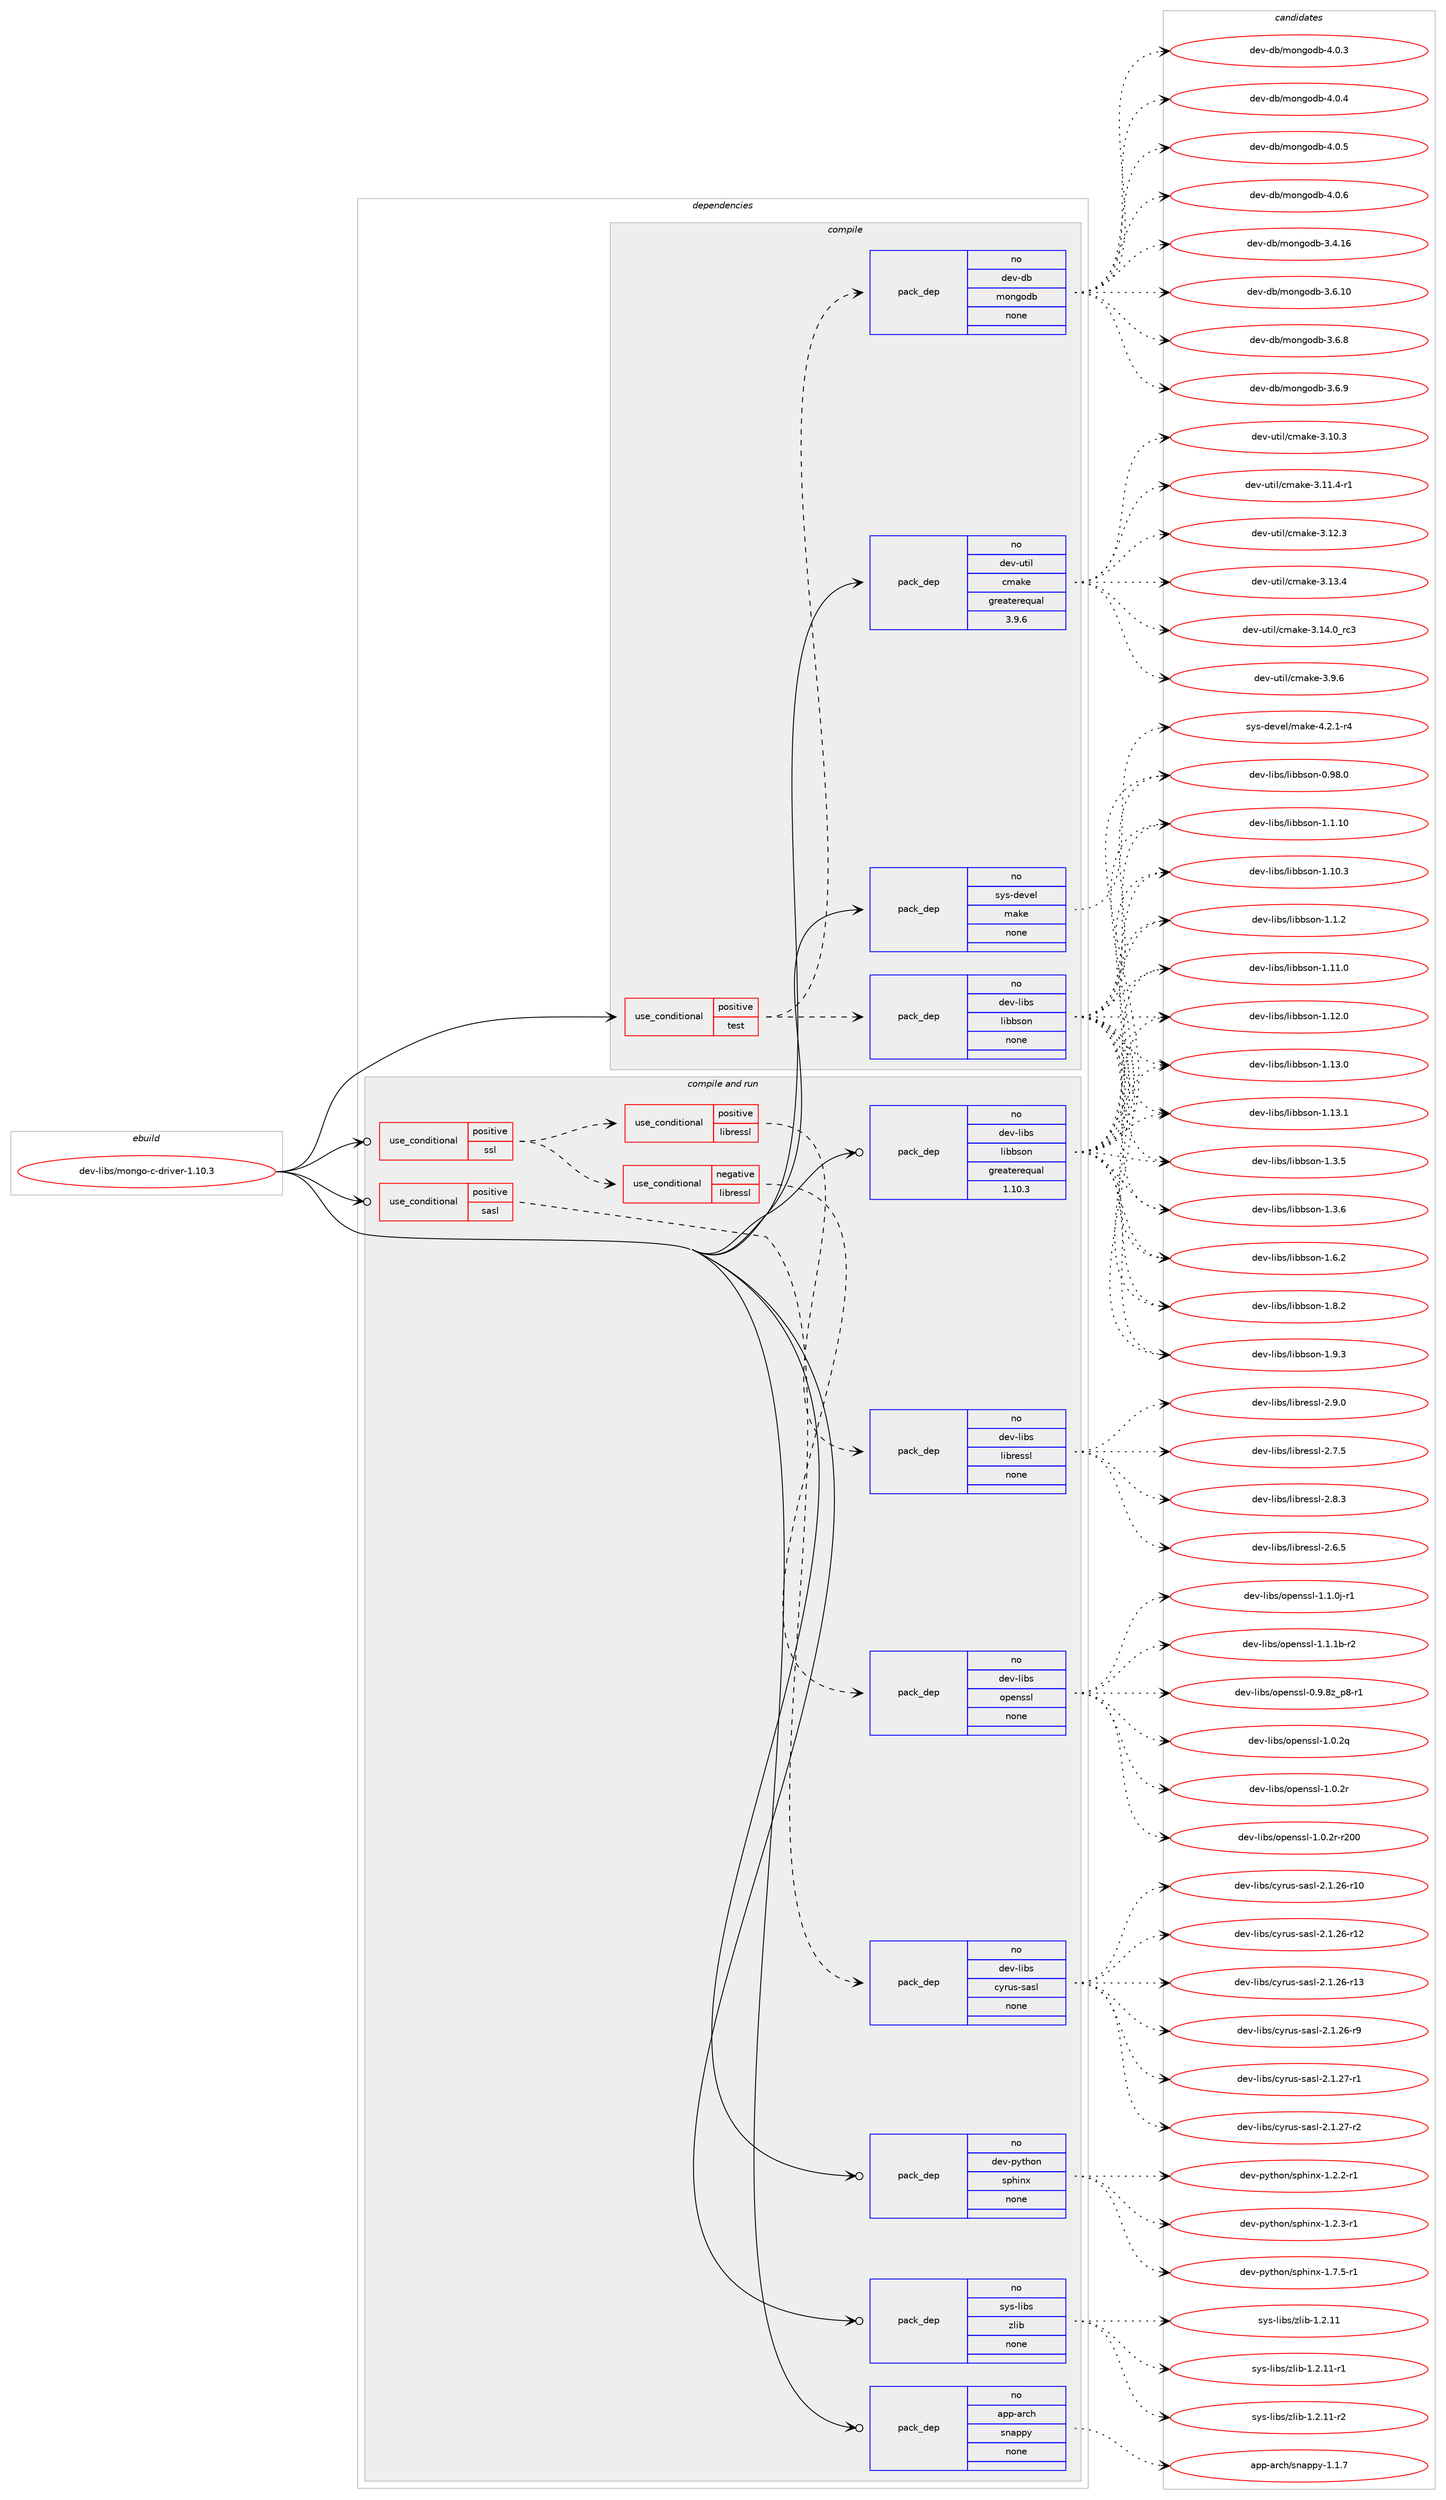 digraph prolog {

# *************
# Graph options
# *************

newrank=true;
concentrate=true;
compound=true;
graph [rankdir=LR,fontname=Helvetica,fontsize=10,ranksep=1.5];#, ranksep=2.5, nodesep=0.2];
edge  [arrowhead=vee];
node  [fontname=Helvetica,fontsize=10];

# **********
# The ebuild
# **********

subgraph cluster_leftcol {
color=gray;
rank=same;
label=<<i>ebuild</i>>;
id [label="dev-libs/mongo-c-driver-1.10.3", color=red, width=4, href="../dev-libs/mongo-c-driver-1.10.3.svg"];
}

# ****************
# The dependencies
# ****************

subgraph cluster_midcol {
color=gray;
label=<<i>dependencies</i>>;
subgraph cluster_compile {
fillcolor="#eeeeee";
style=filled;
label=<<i>compile</i>>;
subgraph cond366597 {
dependency1370761 [label=<<TABLE BORDER="0" CELLBORDER="1" CELLSPACING="0" CELLPADDING="4"><TR><TD ROWSPAN="3" CELLPADDING="10">use_conditional</TD></TR><TR><TD>positive</TD></TR><TR><TD>test</TD></TR></TABLE>>, shape=none, color=red];
subgraph pack981215 {
dependency1370762 [label=<<TABLE BORDER="0" CELLBORDER="1" CELLSPACING="0" CELLPADDING="4" WIDTH="220"><TR><TD ROWSPAN="6" CELLPADDING="30">pack_dep</TD></TR><TR><TD WIDTH="110">no</TD></TR><TR><TD>dev-db</TD></TR><TR><TD>mongodb</TD></TR><TR><TD>none</TD></TR><TR><TD></TD></TR></TABLE>>, shape=none, color=blue];
}
dependency1370761:e -> dependency1370762:w [weight=20,style="dashed",arrowhead="vee"];
subgraph pack981216 {
dependency1370763 [label=<<TABLE BORDER="0" CELLBORDER="1" CELLSPACING="0" CELLPADDING="4" WIDTH="220"><TR><TD ROWSPAN="6" CELLPADDING="30">pack_dep</TD></TR><TR><TD WIDTH="110">no</TD></TR><TR><TD>dev-libs</TD></TR><TR><TD>libbson</TD></TR><TR><TD>none</TD></TR><TR><TD></TD></TR></TABLE>>, shape=none, color=blue];
}
dependency1370761:e -> dependency1370763:w [weight=20,style="dashed",arrowhead="vee"];
}
id:e -> dependency1370761:w [weight=20,style="solid",arrowhead="vee"];
subgraph pack981217 {
dependency1370764 [label=<<TABLE BORDER="0" CELLBORDER="1" CELLSPACING="0" CELLPADDING="4" WIDTH="220"><TR><TD ROWSPAN="6" CELLPADDING="30">pack_dep</TD></TR><TR><TD WIDTH="110">no</TD></TR><TR><TD>dev-util</TD></TR><TR><TD>cmake</TD></TR><TR><TD>greaterequal</TD></TR><TR><TD>3.9.6</TD></TR></TABLE>>, shape=none, color=blue];
}
id:e -> dependency1370764:w [weight=20,style="solid",arrowhead="vee"];
subgraph pack981218 {
dependency1370765 [label=<<TABLE BORDER="0" CELLBORDER="1" CELLSPACING="0" CELLPADDING="4" WIDTH="220"><TR><TD ROWSPAN="6" CELLPADDING="30">pack_dep</TD></TR><TR><TD WIDTH="110">no</TD></TR><TR><TD>sys-devel</TD></TR><TR><TD>make</TD></TR><TR><TD>none</TD></TR><TR><TD></TD></TR></TABLE>>, shape=none, color=blue];
}
id:e -> dependency1370765:w [weight=20,style="solid",arrowhead="vee"];
}
subgraph cluster_compileandrun {
fillcolor="#eeeeee";
style=filled;
label=<<i>compile and run</i>>;
subgraph cond366598 {
dependency1370766 [label=<<TABLE BORDER="0" CELLBORDER="1" CELLSPACING="0" CELLPADDING="4"><TR><TD ROWSPAN="3" CELLPADDING="10">use_conditional</TD></TR><TR><TD>positive</TD></TR><TR><TD>sasl</TD></TR></TABLE>>, shape=none, color=red];
subgraph pack981219 {
dependency1370767 [label=<<TABLE BORDER="0" CELLBORDER="1" CELLSPACING="0" CELLPADDING="4" WIDTH="220"><TR><TD ROWSPAN="6" CELLPADDING="30">pack_dep</TD></TR><TR><TD WIDTH="110">no</TD></TR><TR><TD>dev-libs</TD></TR><TR><TD>cyrus-sasl</TD></TR><TR><TD>none</TD></TR><TR><TD></TD></TR></TABLE>>, shape=none, color=blue];
}
dependency1370766:e -> dependency1370767:w [weight=20,style="dashed",arrowhead="vee"];
}
id:e -> dependency1370766:w [weight=20,style="solid",arrowhead="odotvee"];
subgraph cond366599 {
dependency1370768 [label=<<TABLE BORDER="0" CELLBORDER="1" CELLSPACING="0" CELLPADDING="4"><TR><TD ROWSPAN="3" CELLPADDING="10">use_conditional</TD></TR><TR><TD>positive</TD></TR><TR><TD>ssl</TD></TR></TABLE>>, shape=none, color=red];
subgraph cond366600 {
dependency1370769 [label=<<TABLE BORDER="0" CELLBORDER="1" CELLSPACING="0" CELLPADDING="4"><TR><TD ROWSPAN="3" CELLPADDING="10">use_conditional</TD></TR><TR><TD>negative</TD></TR><TR><TD>libressl</TD></TR></TABLE>>, shape=none, color=red];
subgraph pack981220 {
dependency1370770 [label=<<TABLE BORDER="0" CELLBORDER="1" CELLSPACING="0" CELLPADDING="4" WIDTH="220"><TR><TD ROWSPAN="6" CELLPADDING="30">pack_dep</TD></TR><TR><TD WIDTH="110">no</TD></TR><TR><TD>dev-libs</TD></TR><TR><TD>openssl</TD></TR><TR><TD>none</TD></TR><TR><TD></TD></TR></TABLE>>, shape=none, color=blue];
}
dependency1370769:e -> dependency1370770:w [weight=20,style="dashed",arrowhead="vee"];
}
dependency1370768:e -> dependency1370769:w [weight=20,style="dashed",arrowhead="vee"];
subgraph cond366601 {
dependency1370771 [label=<<TABLE BORDER="0" CELLBORDER="1" CELLSPACING="0" CELLPADDING="4"><TR><TD ROWSPAN="3" CELLPADDING="10">use_conditional</TD></TR><TR><TD>positive</TD></TR><TR><TD>libressl</TD></TR></TABLE>>, shape=none, color=red];
subgraph pack981221 {
dependency1370772 [label=<<TABLE BORDER="0" CELLBORDER="1" CELLSPACING="0" CELLPADDING="4" WIDTH="220"><TR><TD ROWSPAN="6" CELLPADDING="30">pack_dep</TD></TR><TR><TD WIDTH="110">no</TD></TR><TR><TD>dev-libs</TD></TR><TR><TD>libressl</TD></TR><TR><TD>none</TD></TR><TR><TD></TD></TR></TABLE>>, shape=none, color=blue];
}
dependency1370771:e -> dependency1370772:w [weight=20,style="dashed",arrowhead="vee"];
}
dependency1370768:e -> dependency1370771:w [weight=20,style="dashed",arrowhead="vee"];
}
id:e -> dependency1370768:w [weight=20,style="solid",arrowhead="odotvee"];
subgraph pack981222 {
dependency1370773 [label=<<TABLE BORDER="0" CELLBORDER="1" CELLSPACING="0" CELLPADDING="4" WIDTH="220"><TR><TD ROWSPAN="6" CELLPADDING="30">pack_dep</TD></TR><TR><TD WIDTH="110">no</TD></TR><TR><TD>app-arch</TD></TR><TR><TD>snappy</TD></TR><TR><TD>none</TD></TR><TR><TD></TD></TR></TABLE>>, shape=none, color=blue];
}
id:e -> dependency1370773:w [weight=20,style="solid",arrowhead="odotvee"];
subgraph pack981223 {
dependency1370774 [label=<<TABLE BORDER="0" CELLBORDER="1" CELLSPACING="0" CELLPADDING="4" WIDTH="220"><TR><TD ROWSPAN="6" CELLPADDING="30">pack_dep</TD></TR><TR><TD WIDTH="110">no</TD></TR><TR><TD>dev-libs</TD></TR><TR><TD>libbson</TD></TR><TR><TD>greaterequal</TD></TR><TR><TD>1.10.3</TD></TR></TABLE>>, shape=none, color=blue];
}
id:e -> dependency1370774:w [weight=20,style="solid",arrowhead="odotvee"];
subgraph pack981224 {
dependency1370775 [label=<<TABLE BORDER="0" CELLBORDER="1" CELLSPACING="0" CELLPADDING="4" WIDTH="220"><TR><TD ROWSPAN="6" CELLPADDING="30">pack_dep</TD></TR><TR><TD WIDTH="110">no</TD></TR><TR><TD>dev-python</TD></TR><TR><TD>sphinx</TD></TR><TR><TD>none</TD></TR><TR><TD></TD></TR></TABLE>>, shape=none, color=blue];
}
id:e -> dependency1370775:w [weight=20,style="solid",arrowhead="odotvee"];
subgraph pack981225 {
dependency1370776 [label=<<TABLE BORDER="0" CELLBORDER="1" CELLSPACING="0" CELLPADDING="4" WIDTH="220"><TR><TD ROWSPAN="6" CELLPADDING="30">pack_dep</TD></TR><TR><TD WIDTH="110">no</TD></TR><TR><TD>sys-libs</TD></TR><TR><TD>zlib</TD></TR><TR><TD>none</TD></TR><TR><TD></TD></TR></TABLE>>, shape=none, color=blue];
}
id:e -> dependency1370776:w [weight=20,style="solid",arrowhead="odotvee"];
}
subgraph cluster_run {
fillcolor="#eeeeee";
style=filled;
label=<<i>run</i>>;
}
}

# **************
# The candidates
# **************

subgraph cluster_choices {
rank=same;
color=gray;
label=<<i>candidates</i>>;

subgraph choice981215 {
color=black;
nodesep=1;
choice1001011184510098471091111101031111009845514652464954 [label="dev-db/mongodb-3.4.16", color=red, width=4,href="../dev-db/mongodb-3.4.16.svg"];
choice1001011184510098471091111101031111009845514654464948 [label="dev-db/mongodb-3.6.10", color=red, width=4,href="../dev-db/mongodb-3.6.10.svg"];
choice10010111845100984710911111010311110098455146544656 [label="dev-db/mongodb-3.6.8", color=red, width=4,href="../dev-db/mongodb-3.6.8.svg"];
choice10010111845100984710911111010311110098455146544657 [label="dev-db/mongodb-3.6.9", color=red, width=4,href="../dev-db/mongodb-3.6.9.svg"];
choice10010111845100984710911111010311110098455246484651 [label="dev-db/mongodb-4.0.3", color=red, width=4,href="../dev-db/mongodb-4.0.3.svg"];
choice10010111845100984710911111010311110098455246484652 [label="dev-db/mongodb-4.0.4", color=red, width=4,href="../dev-db/mongodb-4.0.4.svg"];
choice10010111845100984710911111010311110098455246484653 [label="dev-db/mongodb-4.0.5", color=red, width=4,href="../dev-db/mongodb-4.0.5.svg"];
choice10010111845100984710911111010311110098455246484654 [label="dev-db/mongodb-4.0.6", color=red, width=4,href="../dev-db/mongodb-4.0.6.svg"];
dependency1370762:e -> choice1001011184510098471091111101031111009845514652464954:w [style=dotted,weight="100"];
dependency1370762:e -> choice1001011184510098471091111101031111009845514654464948:w [style=dotted,weight="100"];
dependency1370762:e -> choice10010111845100984710911111010311110098455146544656:w [style=dotted,weight="100"];
dependency1370762:e -> choice10010111845100984710911111010311110098455146544657:w [style=dotted,weight="100"];
dependency1370762:e -> choice10010111845100984710911111010311110098455246484651:w [style=dotted,weight="100"];
dependency1370762:e -> choice10010111845100984710911111010311110098455246484652:w [style=dotted,weight="100"];
dependency1370762:e -> choice10010111845100984710911111010311110098455246484653:w [style=dotted,weight="100"];
dependency1370762:e -> choice10010111845100984710911111010311110098455246484654:w [style=dotted,weight="100"];
}
subgraph choice981216 {
color=black;
nodesep=1;
choice100101118451081059811547108105989811511111045484657564648 [label="dev-libs/libbson-0.98.0", color=red, width=4,href="../dev-libs/libbson-0.98.0.svg"];
choice100101118451081059811547108105989811511111045494649464948 [label="dev-libs/libbson-1.1.10", color=red, width=4,href="../dev-libs/libbson-1.1.10.svg"];
choice1001011184510810598115471081059898115111110454946494650 [label="dev-libs/libbson-1.1.2", color=red, width=4,href="../dev-libs/libbson-1.1.2.svg"];
choice100101118451081059811547108105989811511111045494649484651 [label="dev-libs/libbson-1.10.3", color=red, width=4,href="../dev-libs/libbson-1.10.3.svg"];
choice100101118451081059811547108105989811511111045494649494648 [label="dev-libs/libbson-1.11.0", color=red, width=4,href="../dev-libs/libbson-1.11.0.svg"];
choice100101118451081059811547108105989811511111045494649504648 [label="dev-libs/libbson-1.12.0", color=red, width=4,href="../dev-libs/libbson-1.12.0.svg"];
choice100101118451081059811547108105989811511111045494649514648 [label="dev-libs/libbson-1.13.0", color=red, width=4,href="../dev-libs/libbson-1.13.0.svg"];
choice100101118451081059811547108105989811511111045494649514649 [label="dev-libs/libbson-1.13.1", color=red, width=4,href="../dev-libs/libbson-1.13.1.svg"];
choice1001011184510810598115471081059898115111110454946514653 [label="dev-libs/libbson-1.3.5", color=red, width=4,href="../dev-libs/libbson-1.3.5.svg"];
choice1001011184510810598115471081059898115111110454946514654 [label="dev-libs/libbson-1.3.6", color=red, width=4,href="../dev-libs/libbson-1.3.6.svg"];
choice1001011184510810598115471081059898115111110454946544650 [label="dev-libs/libbson-1.6.2", color=red, width=4,href="../dev-libs/libbson-1.6.2.svg"];
choice1001011184510810598115471081059898115111110454946564650 [label="dev-libs/libbson-1.8.2", color=red, width=4,href="../dev-libs/libbson-1.8.2.svg"];
choice1001011184510810598115471081059898115111110454946574651 [label="dev-libs/libbson-1.9.3", color=red, width=4,href="../dev-libs/libbson-1.9.3.svg"];
dependency1370763:e -> choice100101118451081059811547108105989811511111045484657564648:w [style=dotted,weight="100"];
dependency1370763:e -> choice100101118451081059811547108105989811511111045494649464948:w [style=dotted,weight="100"];
dependency1370763:e -> choice1001011184510810598115471081059898115111110454946494650:w [style=dotted,weight="100"];
dependency1370763:e -> choice100101118451081059811547108105989811511111045494649484651:w [style=dotted,weight="100"];
dependency1370763:e -> choice100101118451081059811547108105989811511111045494649494648:w [style=dotted,weight="100"];
dependency1370763:e -> choice100101118451081059811547108105989811511111045494649504648:w [style=dotted,weight="100"];
dependency1370763:e -> choice100101118451081059811547108105989811511111045494649514648:w [style=dotted,weight="100"];
dependency1370763:e -> choice100101118451081059811547108105989811511111045494649514649:w [style=dotted,weight="100"];
dependency1370763:e -> choice1001011184510810598115471081059898115111110454946514653:w [style=dotted,weight="100"];
dependency1370763:e -> choice1001011184510810598115471081059898115111110454946514654:w [style=dotted,weight="100"];
dependency1370763:e -> choice1001011184510810598115471081059898115111110454946544650:w [style=dotted,weight="100"];
dependency1370763:e -> choice1001011184510810598115471081059898115111110454946564650:w [style=dotted,weight="100"];
dependency1370763:e -> choice1001011184510810598115471081059898115111110454946574651:w [style=dotted,weight="100"];
}
subgraph choice981217 {
color=black;
nodesep=1;
choice1001011184511711610510847991099710710145514649484651 [label="dev-util/cmake-3.10.3", color=red, width=4,href="../dev-util/cmake-3.10.3.svg"];
choice10010111845117116105108479910997107101455146494946524511449 [label="dev-util/cmake-3.11.4-r1", color=red, width=4,href="../dev-util/cmake-3.11.4-r1.svg"];
choice1001011184511711610510847991099710710145514649504651 [label="dev-util/cmake-3.12.3", color=red, width=4,href="../dev-util/cmake-3.12.3.svg"];
choice1001011184511711610510847991099710710145514649514652 [label="dev-util/cmake-3.13.4", color=red, width=4,href="../dev-util/cmake-3.13.4.svg"];
choice1001011184511711610510847991099710710145514649524648951149951 [label="dev-util/cmake-3.14.0_rc3", color=red, width=4,href="../dev-util/cmake-3.14.0_rc3.svg"];
choice10010111845117116105108479910997107101455146574654 [label="dev-util/cmake-3.9.6", color=red, width=4,href="../dev-util/cmake-3.9.6.svg"];
dependency1370764:e -> choice1001011184511711610510847991099710710145514649484651:w [style=dotted,weight="100"];
dependency1370764:e -> choice10010111845117116105108479910997107101455146494946524511449:w [style=dotted,weight="100"];
dependency1370764:e -> choice1001011184511711610510847991099710710145514649504651:w [style=dotted,weight="100"];
dependency1370764:e -> choice1001011184511711610510847991099710710145514649514652:w [style=dotted,weight="100"];
dependency1370764:e -> choice1001011184511711610510847991099710710145514649524648951149951:w [style=dotted,weight="100"];
dependency1370764:e -> choice10010111845117116105108479910997107101455146574654:w [style=dotted,weight="100"];
}
subgraph choice981218 {
color=black;
nodesep=1;
choice1151211154510010111810110847109971071014552465046494511452 [label="sys-devel/make-4.2.1-r4", color=red, width=4,href="../sys-devel/make-4.2.1-r4.svg"];
dependency1370765:e -> choice1151211154510010111810110847109971071014552465046494511452:w [style=dotted,weight="100"];
}
subgraph choice981219 {
color=black;
nodesep=1;
choice10010111845108105981154799121114117115451159711510845504649465054451144948 [label="dev-libs/cyrus-sasl-2.1.26-r10", color=red, width=4,href="../dev-libs/cyrus-sasl-2.1.26-r10.svg"];
choice10010111845108105981154799121114117115451159711510845504649465054451144950 [label="dev-libs/cyrus-sasl-2.1.26-r12", color=red, width=4,href="../dev-libs/cyrus-sasl-2.1.26-r12.svg"];
choice10010111845108105981154799121114117115451159711510845504649465054451144951 [label="dev-libs/cyrus-sasl-2.1.26-r13", color=red, width=4,href="../dev-libs/cyrus-sasl-2.1.26-r13.svg"];
choice100101118451081059811547991211141171154511597115108455046494650544511457 [label="dev-libs/cyrus-sasl-2.1.26-r9", color=red, width=4,href="../dev-libs/cyrus-sasl-2.1.26-r9.svg"];
choice100101118451081059811547991211141171154511597115108455046494650554511449 [label="dev-libs/cyrus-sasl-2.1.27-r1", color=red, width=4,href="../dev-libs/cyrus-sasl-2.1.27-r1.svg"];
choice100101118451081059811547991211141171154511597115108455046494650554511450 [label="dev-libs/cyrus-sasl-2.1.27-r2", color=red, width=4,href="../dev-libs/cyrus-sasl-2.1.27-r2.svg"];
dependency1370767:e -> choice10010111845108105981154799121114117115451159711510845504649465054451144948:w [style=dotted,weight="100"];
dependency1370767:e -> choice10010111845108105981154799121114117115451159711510845504649465054451144950:w [style=dotted,weight="100"];
dependency1370767:e -> choice10010111845108105981154799121114117115451159711510845504649465054451144951:w [style=dotted,weight="100"];
dependency1370767:e -> choice100101118451081059811547991211141171154511597115108455046494650544511457:w [style=dotted,weight="100"];
dependency1370767:e -> choice100101118451081059811547991211141171154511597115108455046494650554511449:w [style=dotted,weight="100"];
dependency1370767:e -> choice100101118451081059811547991211141171154511597115108455046494650554511450:w [style=dotted,weight="100"];
}
subgraph choice981220 {
color=black;
nodesep=1;
choice10010111845108105981154711111210111011511510845484657465612295112564511449 [label="dev-libs/openssl-0.9.8z_p8-r1", color=red, width=4,href="../dev-libs/openssl-0.9.8z_p8-r1.svg"];
choice100101118451081059811547111112101110115115108454946484650113 [label="dev-libs/openssl-1.0.2q", color=red, width=4,href="../dev-libs/openssl-1.0.2q.svg"];
choice100101118451081059811547111112101110115115108454946484650114 [label="dev-libs/openssl-1.0.2r", color=red, width=4,href="../dev-libs/openssl-1.0.2r.svg"];
choice10010111845108105981154711111210111011511510845494648465011445114504848 [label="dev-libs/openssl-1.0.2r-r200", color=red, width=4,href="../dev-libs/openssl-1.0.2r-r200.svg"];
choice1001011184510810598115471111121011101151151084549464946481064511449 [label="dev-libs/openssl-1.1.0j-r1", color=red, width=4,href="../dev-libs/openssl-1.1.0j-r1.svg"];
choice100101118451081059811547111112101110115115108454946494649984511450 [label="dev-libs/openssl-1.1.1b-r2", color=red, width=4,href="../dev-libs/openssl-1.1.1b-r2.svg"];
dependency1370770:e -> choice10010111845108105981154711111210111011511510845484657465612295112564511449:w [style=dotted,weight="100"];
dependency1370770:e -> choice100101118451081059811547111112101110115115108454946484650113:w [style=dotted,weight="100"];
dependency1370770:e -> choice100101118451081059811547111112101110115115108454946484650114:w [style=dotted,weight="100"];
dependency1370770:e -> choice10010111845108105981154711111210111011511510845494648465011445114504848:w [style=dotted,weight="100"];
dependency1370770:e -> choice1001011184510810598115471111121011101151151084549464946481064511449:w [style=dotted,weight="100"];
dependency1370770:e -> choice100101118451081059811547111112101110115115108454946494649984511450:w [style=dotted,weight="100"];
}
subgraph choice981221 {
color=black;
nodesep=1;
choice10010111845108105981154710810598114101115115108455046544653 [label="dev-libs/libressl-2.6.5", color=red, width=4,href="../dev-libs/libressl-2.6.5.svg"];
choice10010111845108105981154710810598114101115115108455046554653 [label="dev-libs/libressl-2.7.5", color=red, width=4,href="../dev-libs/libressl-2.7.5.svg"];
choice10010111845108105981154710810598114101115115108455046564651 [label="dev-libs/libressl-2.8.3", color=red, width=4,href="../dev-libs/libressl-2.8.3.svg"];
choice10010111845108105981154710810598114101115115108455046574648 [label="dev-libs/libressl-2.9.0", color=red, width=4,href="../dev-libs/libressl-2.9.0.svg"];
dependency1370772:e -> choice10010111845108105981154710810598114101115115108455046544653:w [style=dotted,weight="100"];
dependency1370772:e -> choice10010111845108105981154710810598114101115115108455046554653:w [style=dotted,weight="100"];
dependency1370772:e -> choice10010111845108105981154710810598114101115115108455046564651:w [style=dotted,weight="100"];
dependency1370772:e -> choice10010111845108105981154710810598114101115115108455046574648:w [style=dotted,weight="100"];
}
subgraph choice981222 {
color=black;
nodesep=1;
choice971121124597114991044711511097112112121454946494655 [label="app-arch/snappy-1.1.7", color=red, width=4,href="../app-arch/snappy-1.1.7.svg"];
dependency1370773:e -> choice971121124597114991044711511097112112121454946494655:w [style=dotted,weight="100"];
}
subgraph choice981223 {
color=black;
nodesep=1;
choice100101118451081059811547108105989811511111045484657564648 [label="dev-libs/libbson-0.98.0", color=red, width=4,href="../dev-libs/libbson-0.98.0.svg"];
choice100101118451081059811547108105989811511111045494649464948 [label="dev-libs/libbson-1.1.10", color=red, width=4,href="../dev-libs/libbson-1.1.10.svg"];
choice1001011184510810598115471081059898115111110454946494650 [label="dev-libs/libbson-1.1.2", color=red, width=4,href="../dev-libs/libbson-1.1.2.svg"];
choice100101118451081059811547108105989811511111045494649484651 [label="dev-libs/libbson-1.10.3", color=red, width=4,href="../dev-libs/libbson-1.10.3.svg"];
choice100101118451081059811547108105989811511111045494649494648 [label="dev-libs/libbson-1.11.0", color=red, width=4,href="../dev-libs/libbson-1.11.0.svg"];
choice100101118451081059811547108105989811511111045494649504648 [label="dev-libs/libbson-1.12.0", color=red, width=4,href="../dev-libs/libbson-1.12.0.svg"];
choice100101118451081059811547108105989811511111045494649514648 [label="dev-libs/libbson-1.13.0", color=red, width=4,href="../dev-libs/libbson-1.13.0.svg"];
choice100101118451081059811547108105989811511111045494649514649 [label="dev-libs/libbson-1.13.1", color=red, width=4,href="../dev-libs/libbson-1.13.1.svg"];
choice1001011184510810598115471081059898115111110454946514653 [label="dev-libs/libbson-1.3.5", color=red, width=4,href="../dev-libs/libbson-1.3.5.svg"];
choice1001011184510810598115471081059898115111110454946514654 [label="dev-libs/libbson-1.3.6", color=red, width=4,href="../dev-libs/libbson-1.3.6.svg"];
choice1001011184510810598115471081059898115111110454946544650 [label="dev-libs/libbson-1.6.2", color=red, width=4,href="../dev-libs/libbson-1.6.2.svg"];
choice1001011184510810598115471081059898115111110454946564650 [label="dev-libs/libbson-1.8.2", color=red, width=4,href="../dev-libs/libbson-1.8.2.svg"];
choice1001011184510810598115471081059898115111110454946574651 [label="dev-libs/libbson-1.9.3", color=red, width=4,href="../dev-libs/libbson-1.9.3.svg"];
dependency1370774:e -> choice100101118451081059811547108105989811511111045484657564648:w [style=dotted,weight="100"];
dependency1370774:e -> choice100101118451081059811547108105989811511111045494649464948:w [style=dotted,weight="100"];
dependency1370774:e -> choice1001011184510810598115471081059898115111110454946494650:w [style=dotted,weight="100"];
dependency1370774:e -> choice100101118451081059811547108105989811511111045494649484651:w [style=dotted,weight="100"];
dependency1370774:e -> choice100101118451081059811547108105989811511111045494649494648:w [style=dotted,weight="100"];
dependency1370774:e -> choice100101118451081059811547108105989811511111045494649504648:w [style=dotted,weight="100"];
dependency1370774:e -> choice100101118451081059811547108105989811511111045494649514648:w [style=dotted,weight="100"];
dependency1370774:e -> choice100101118451081059811547108105989811511111045494649514649:w [style=dotted,weight="100"];
dependency1370774:e -> choice1001011184510810598115471081059898115111110454946514653:w [style=dotted,weight="100"];
dependency1370774:e -> choice1001011184510810598115471081059898115111110454946514654:w [style=dotted,weight="100"];
dependency1370774:e -> choice1001011184510810598115471081059898115111110454946544650:w [style=dotted,weight="100"];
dependency1370774:e -> choice1001011184510810598115471081059898115111110454946564650:w [style=dotted,weight="100"];
dependency1370774:e -> choice1001011184510810598115471081059898115111110454946574651:w [style=dotted,weight="100"];
}
subgraph choice981224 {
color=black;
nodesep=1;
choice10010111845112121116104111110471151121041051101204549465046504511449 [label="dev-python/sphinx-1.2.2-r1", color=red, width=4,href="../dev-python/sphinx-1.2.2-r1.svg"];
choice10010111845112121116104111110471151121041051101204549465046514511449 [label="dev-python/sphinx-1.2.3-r1", color=red, width=4,href="../dev-python/sphinx-1.2.3-r1.svg"];
choice10010111845112121116104111110471151121041051101204549465546534511449 [label="dev-python/sphinx-1.7.5-r1", color=red, width=4,href="../dev-python/sphinx-1.7.5-r1.svg"];
dependency1370775:e -> choice10010111845112121116104111110471151121041051101204549465046504511449:w [style=dotted,weight="100"];
dependency1370775:e -> choice10010111845112121116104111110471151121041051101204549465046514511449:w [style=dotted,weight="100"];
dependency1370775:e -> choice10010111845112121116104111110471151121041051101204549465546534511449:w [style=dotted,weight="100"];
}
subgraph choice981225 {
color=black;
nodesep=1;
choice1151211154510810598115471221081059845494650464949 [label="sys-libs/zlib-1.2.11", color=red, width=4,href="../sys-libs/zlib-1.2.11.svg"];
choice11512111545108105981154712210810598454946504649494511449 [label="sys-libs/zlib-1.2.11-r1", color=red, width=4,href="../sys-libs/zlib-1.2.11-r1.svg"];
choice11512111545108105981154712210810598454946504649494511450 [label="sys-libs/zlib-1.2.11-r2", color=red, width=4,href="../sys-libs/zlib-1.2.11-r2.svg"];
dependency1370776:e -> choice1151211154510810598115471221081059845494650464949:w [style=dotted,weight="100"];
dependency1370776:e -> choice11512111545108105981154712210810598454946504649494511449:w [style=dotted,weight="100"];
dependency1370776:e -> choice11512111545108105981154712210810598454946504649494511450:w [style=dotted,weight="100"];
}
}

}
